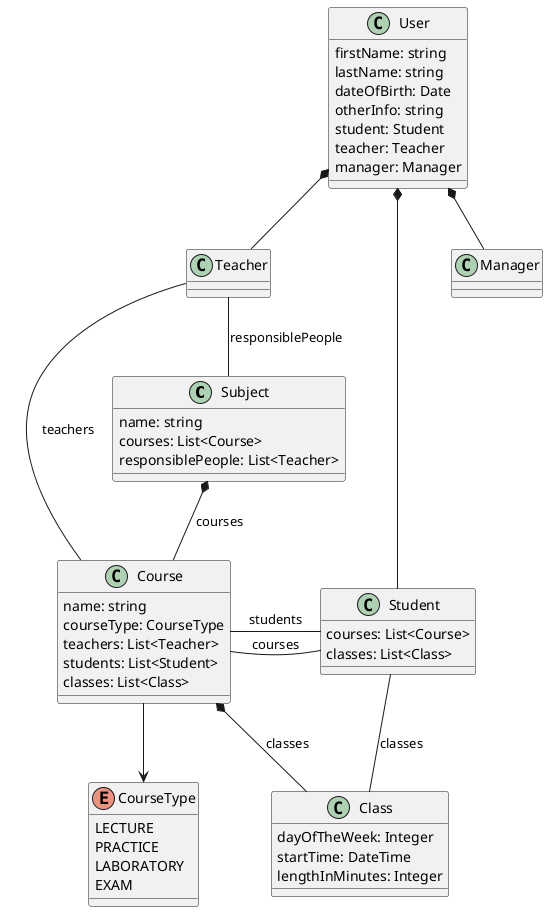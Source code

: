 @startuml
'https://plantuml.com/object-diagram

class Subject {
    name: string
    courses: List<Course>
    responsiblePeople: List<Teacher>
}

Subject --u Teacher : responsiblePeople
Subject *-- Course : courses

class Course {
    name: string
    courseType: CourseType
    teachers: List<Teacher>
    students: List<Student>
    classes: List<Class>
}

Course *-- Class : classes
Course --r Student : students
Course -- Teacher : teachers

class Class {
    dayOfTheWeek: Integer
    startTime: DateTime
    lengthInMinutes: Integer
}

Course --> CourseType

enum CourseType {
    LECTURE
    PRACTICE
    LABORATORY
    EXAM
}

class User {
    firstName: string
    lastName: string
    dateOfBirth: Date
    otherInfo: string
    student: Student
    teacher: Teacher
    manager: Manager
}

class Student {
    courses: List<Course>
    classes: List<Class>
}

class Teacher {
}

class Manager {
}

Student -- Course: courses
Student -- Class : classes
Student --u* User
Teacher --u* User
Manager --u* User

@enduml
